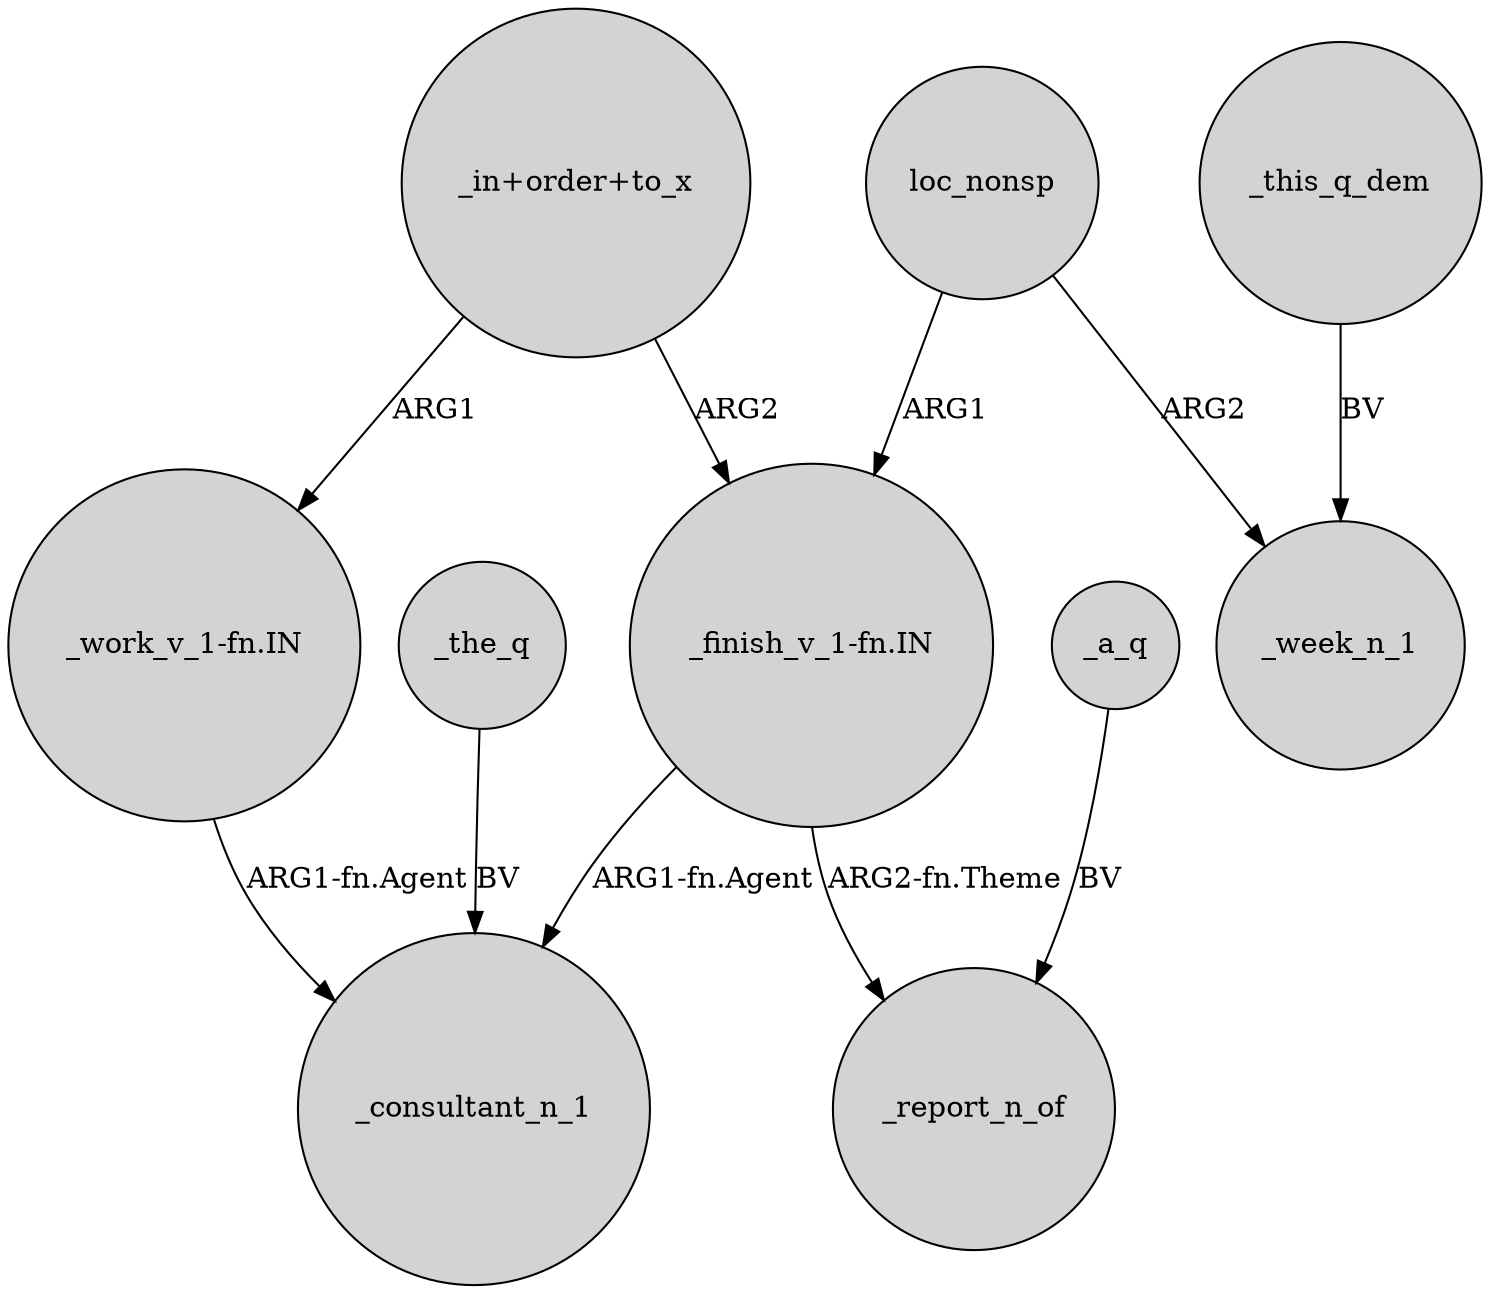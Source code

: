 digraph {
	node [shape=circle style=filled]
	_the_q -> _consultant_n_1 [label=BV]
	"_in+order+to_x" -> "_finish_v_1-fn.IN" [label=ARG2]
	_a_q -> _report_n_of [label=BV]
	loc_nonsp -> "_finish_v_1-fn.IN" [label=ARG1]
	loc_nonsp -> _week_n_1 [label=ARG2]
	"_in+order+to_x" -> "_work_v_1-fn.IN" [label=ARG1]
	"_work_v_1-fn.IN" -> _consultant_n_1 [label="ARG1-fn.Agent"]
	"_finish_v_1-fn.IN" -> _report_n_of [label="ARG2-fn.Theme"]
	"_finish_v_1-fn.IN" -> _consultant_n_1 [label="ARG1-fn.Agent"]
	_this_q_dem -> _week_n_1 [label=BV]
}
